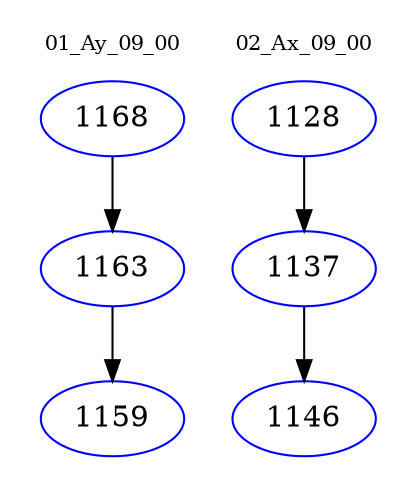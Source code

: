 digraph{
subgraph cluster_0 {
color = white
label = "01_Ay_09_00";
fontsize=10;
T0_1168 [label="1168", color="blue"]
T0_1168 -> T0_1163 [color="black"]
T0_1163 [label="1163", color="blue"]
T0_1163 -> T0_1159 [color="black"]
T0_1159 [label="1159", color="blue"]
}
subgraph cluster_1 {
color = white
label = "02_Ax_09_00";
fontsize=10;
T1_1128 [label="1128", color="blue"]
T1_1128 -> T1_1137 [color="black"]
T1_1137 [label="1137", color="blue"]
T1_1137 -> T1_1146 [color="black"]
T1_1146 [label="1146", color="blue"]
}
}
